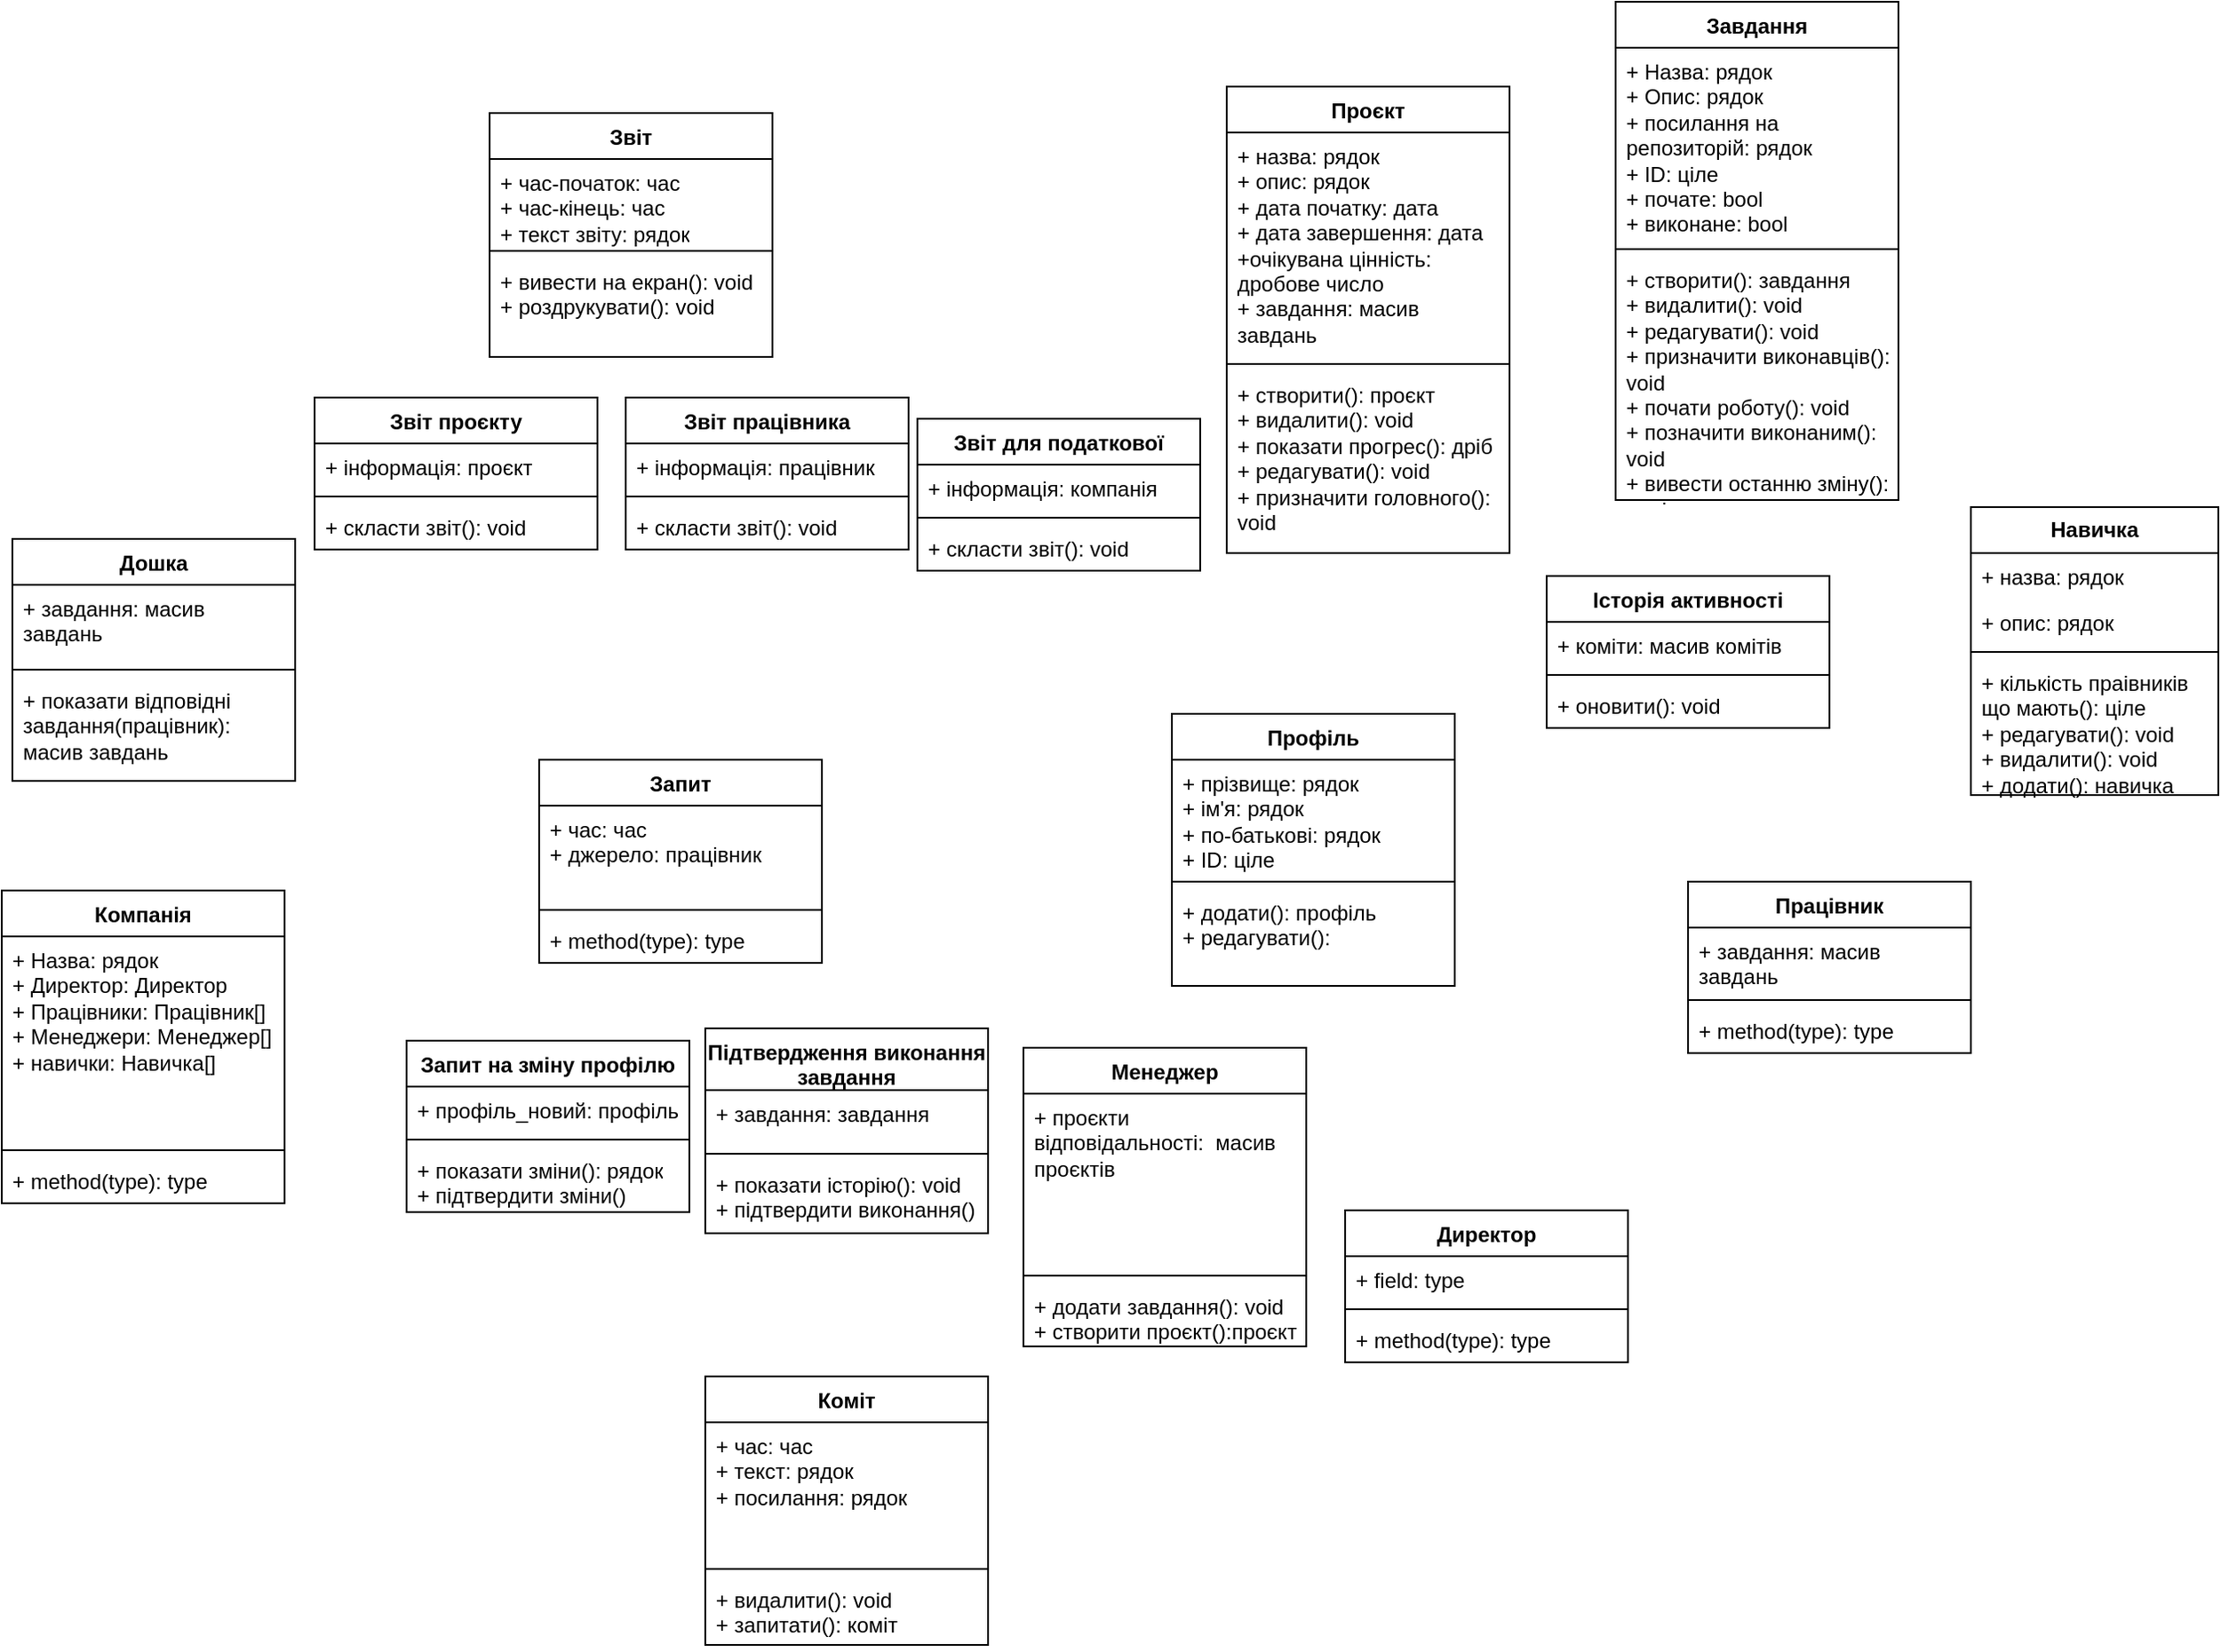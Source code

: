 <mxfile version="24.0.7" type="github">
  <diagram name="Сторінка-1" id="wndHHUxONTHjifHZyyzE">
    <mxGraphModel dx="1056" dy="731" grid="0" gridSize="10" guides="1" tooltips="1" connect="1" arrows="1" fold="1" page="0" pageScale="1" pageWidth="827" pageHeight="1169" math="0" shadow="0">
      <root>
        <mxCell id="0" />
        <mxCell id="1" parent="0" />
        <mxCell id="Brq1ZZWE5Lci2YKcBxoo-1" value="Проєкт" style="swimlane;fontStyle=1;align=center;verticalAlign=top;childLayout=stackLayout;horizontal=1;startSize=26;horizontalStack=0;resizeParent=1;resizeParentMax=0;resizeLast=0;collapsible=1;marginBottom=0;whiteSpace=wrap;html=1;" parent="1" vertex="1">
          <mxGeometry x="380" y="-318" width="160" height="264" as="geometry" />
        </mxCell>
        <mxCell id="Brq1ZZWE5Lci2YKcBxoo-2" value="+ назва: рядок&lt;br&gt;+ опис: рядок&lt;br&gt;+ дата початку: дата&lt;br&gt;+ дата завершення: дата&lt;br&gt;+очікувана цінність:&amp;nbsp; дробове число&lt;br&gt;+ завдання: масив завдань" style="text;strokeColor=none;fillColor=none;align=left;verticalAlign=top;spacingLeft=4;spacingRight=4;overflow=hidden;rotatable=0;points=[[0,0.5],[1,0.5]];portConstraint=eastwest;whiteSpace=wrap;html=1;" parent="Brq1ZZWE5Lci2YKcBxoo-1" vertex="1">
          <mxGeometry y="26" width="160" height="127" as="geometry" />
        </mxCell>
        <mxCell id="Brq1ZZWE5Lci2YKcBxoo-3" value="" style="line;strokeWidth=1;fillColor=none;align=left;verticalAlign=middle;spacingTop=-1;spacingLeft=3;spacingRight=3;rotatable=0;labelPosition=right;points=[];portConstraint=eastwest;strokeColor=inherit;" parent="Brq1ZZWE5Lci2YKcBxoo-1" vertex="1">
          <mxGeometry y="153" width="160" height="8" as="geometry" />
        </mxCell>
        <mxCell id="Brq1ZZWE5Lci2YKcBxoo-4" value="+ створити(): проєкт&lt;br&gt;+ видалити(): void&lt;br&gt;+ показати прогрес(): дріб&lt;br&gt;+ редагувати(): void&lt;br&gt;+ призначити головного(): void" style="text;strokeColor=none;fillColor=none;align=left;verticalAlign=top;spacingLeft=4;spacingRight=4;overflow=hidden;rotatable=0;points=[[0,0.5],[1,0.5]];portConstraint=eastwest;whiteSpace=wrap;html=1;" parent="Brq1ZZWE5Lci2YKcBxoo-1" vertex="1">
          <mxGeometry y="161" width="160" height="103" as="geometry" />
        </mxCell>
        <mxCell id="Brq1ZZWE5Lci2YKcBxoo-7" value="Завдання" style="swimlane;fontStyle=1;align=center;verticalAlign=top;childLayout=stackLayout;horizontal=1;startSize=26;horizontalStack=0;resizeParent=1;resizeParentMax=0;resizeLast=0;collapsible=1;marginBottom=0;whiteSpace=wrap;html=1;" parent="1" vertex="1">
          <mxGeometry x="600" y="-366" width="160" height="282" as="geometry" />
        </mxCell>
        <mxCell id="Brq1ZZWE5Lci2YKcBxoo-8" value="+ Назва: рядок&lt;br&gt;+ Опис: рядок&lt;br&gt;+ посилання на репозиторій: рядок&lt;br&gt;+ ID: ціле&lt;br&gt;+ почате: bool&lt;br&gt;+ виконане: bool" style="text;strokeColor=none;fillColor=none;align=left;verticalAlign=top;spacingLeft=4;spacingRight=4;overflow=hidden;rotatable=0;points=[[0,0.5],[1,0.5]];portConstraint=eastwest;whiteSpace=wrap;html=1;" parent="Brq1ZZWE5Lci2YKcBxoo-7" vertex="1">
          <mxGeometry y="26" width="160" height="110" as="geometry" />
        </mxCell>
        <mxCell id="Brq1ZZWE5Lci2YKcBxoo-9" value="" style="line;strokeWidth=1;fillColor=none;align=left;verticalAlign=middle;spacingTop=-1;spacingLeft=3;spacingRight=3;rotatable=0;labelPosition=right;points=[];portConstraint=eastwest;strokeColor=inherit;" parent="Brq1ZZWE5Lci2YKcBxoo-7" vertex="1">
          <mxGeometry y="136" width="160" height="8" as="geometry" />
        </mxCell>
        <mxCell id="Brq1ZZWE5Lci2YKcBxoo-10" value="+ створити(): завдання&lt;br&gt;+ видалити(): void&lt;br&gt;+ редагувати(): void&lt;br&gt;+ призначити виконавців(): void&lt;br&gt;+ почати роботу(): void&lt;br&gt;+ позначити виконаним(): void&lt;br&gt;+ вивести останню зміну(): коміт" style="text;strokeColor=none;fillColor=none;align=left;verticalAlign=top;spacingLeft=4;spacingRight=4;overflow=hidden;rotatable=0;points=[[0,0.5],[1,0.5]];portConstraint=eastwest;whiteSpace=wrap;html=1;" parent="Brq1ZZWE5Lci2YKcBxoo-7" vertex="1">
          <mxGeometry y="144" width="160" height="138" as="geometry" />
        </mxCell>
        <mxCell id="Brq1ZZWE5Lci2YKcBxoo-11" value="Профіль" style="swimlane;fontStyle=1;align=center;verticalAlign=top;childLayout=stackLayout;horizontal=1;startSize=26;horizontalStack=0;resizeParent=1;resizeParentMax=0;resizeLast=0;collapsible=1;marginBottom=0;whiteSpace=wrap;html=1;" parent="1" vertex="1">
          <mxGeometry x="349" y="37" width="160" height="154" as="geometry" />
        </mxCell>
        <mxCell id="Brq1ZZWE5Lci2YKcBxoo-12" value="+ прізвище: рядок&lt;br style=&quot;border-color: var(--border-color);&quot;&gt;+ ім&#39;я: рядок&lt;br style=&quot;border-color: var(--border-color);&quot;&gt;+ по-батькові: рядок&lt;br style=&quot;border-color: var(--border-color);&quot;&gt;+ ID: ціле" style="text;strokeColor=none;fillColor=none;align=left;verticalAlign=top;spacingLeft=4;spacingRight=4;overflow=hidden;rotatable=0;points=[[0,0.5],[1,0.5]];portConstraint=eastwest;whiteSpace=wrap;html=1;" parent="Brq1ZZWE5Lci2YKcBxoo-11" vertex="1">
          <mxGeometry y="26" width="160" height="65" as="geometry" />
        </mxCell>
        <mxCell id="Brq1ZZWE5Lci2YKcBxoo-13" value="" style="line;strokeWidth=1;fillColor=none;align=left;verticalAlign=middle;spacingTop=-1;spacingLeft=3;spacingRight=3;rotatable=0;labelPosition=right;points=[];portConstraint=eastwest;strokeColor=inherit;" parent="Brq1ZZWE5Lci2YKcBxoo-11" vertex="1">
          <mxGeometry y="91" width="160" height="8" as="geometry" />
        </mxCell>
        <mxCell id="Brq1ZZWE5Lci2YKcBxoo-14" value="+ додати(): профіль&lt;br&gt;+ редагувати():&amp;nbsp;" style="text;strokeColor=none;fillColor=none;align=left;verticalAlign=top;spacingLeft=4;spacingRight=4;overflow=hidden;rotatable=0;points=[[0,0.5],[1,0.5]];portConstraint=eastwest;whiteSpace=wrap;html=1;" parent="Brq1ZZWE5Lci2YKcBxoo-11" vertex="1">
          <mxGeometry y="99" width="160" height="55" as="geometry" />
        </mxCell>
        <mxCell id="Brq1ZZWE5Lci2YKcBxoo-15" value="Звіт" style="swimlane;fontStyle=1;align=center;verticalAlign=top;childLayout=stackLayout;horizontal=1;startSize=26;horizontalStack=0;resizeParent=1;resizeParentMax=0;resizeLast=0;collapsible=1;marginBottom=0;whiteSpace=wrap;html=1;" parent="1" vertex="1">
          <mxGeometry x="-37" y="-303" width="160" height="138" as="geometry" />
        </mxCell>
        <mxCell id="Brq1ZZWE5Lci2YKcBxoo-16" value="+ час-початок: час&lt;div&gt;+ час-кінець: час&lt;/div&gt;&lt;div&gt;+ текст звіту: рядок&lt;/div&gt;&lt;div&gt;+ ID: ціле&lt;/div&gt;" style="text;strokeColor=none;fillColor=none;align=left;verticalAlign=top;spacingLeft=4;spacingRight=4;overflow=hidden;rotatable=0;points=[[0,0.5],[1,0.5]];portConstraint=eastwest;whiteSpace=wrap;html=1;" parent="Brq1ZZWE5Lci2YKcBxoo-15" vertex="1">
          <mxGeometry y="26" width="160" height="48" as="geometry" />
        </mxCell>
        <mxCell id="Brq1ZZWE5Lci2YKcBxoo-17" value="" style="line;strokeWidth=1;fillColor=none;align=left;verticalAlign=middle;spacingTop=-1;spacingLeft=3;spacingRight=3;rotatable=0;labelPosition=right;points=[];portConstraint=eastwest;strokeColor=inherit;" parent="Brq1ZZWE5Lci2YKcBxoo-15" vertex="1">
          <mxGeometry y="74" width="160" height="8" as="geometry" />
        </mxCell>
        <mxCell id="Brq1ZZWE5Lci2YKcBxoo-18" value="+ вивести на екран(): void&lt;div&gt;+ роздрукувати(): void&lt;/div&gt;" style="text;strokeColor=none;fillColor=none;align=left;verticalAlign=top;spacingLeft=4;spacingRight=4;overflow=hidden;rotatable=0;points=[[0,0.5],[1,0.5]];portConstraint=eastwest;whiteSpace=wrap;html=1;" parent="Brq1ZZWE5Lci2YKcBxoo-15" vertex="1">
          <mxGeometry y="82" width="160" height="56" as="geometry" />
        </mxCell>
        <mxCell id="Brq1ZZWE5Lci2YKcBxoo-19" value="Коміт" style="swimlane;fontStyle=1;align=center;verticalAlign=top;childLayout=stackLayout;horizontal=1;startSize=26;horizontalStack=0;resizeParent=1;resizeParentMax=0;resizeLast=0;collapsible=1;marginBottom=0;whiteSpace=wrap;html=1;" parent="1" vertex="1">
          <mxGeometry x="85" y="412" width="160" height="152" as="geometry" />
        </mxCell>
        <mxCell id="Brq1ZZWE5Lci2YKcBxoo-20" value="+ час: час&lt;br&gt;+ текст: рядок&lt;br&gt;+ посилання: рядок" style="text;strokeColor=none;fillColor=none;align=left;verticalAlign=top;spacingLeft=4;spacingRight=4;overflow=hidden;rotatable=0;points=[[0,0.5],[1,0.5]];portConstraint=eastwest;whiteSpace=wrap;html=1;" parent="Brq1ZZWE5Lci2YKcBxoo-19" vertex="1">
          <mxGeometry y="26" width="160" height="79" as="geometry" />
        </mxCell>
        <mxCell id="Brq1ZZWE5Lci2YKcBxoo-21" value="" style="line;strokeWidth=1;fillColor=none;align=left;verticalAlign=middle;spacingTop=-1;spacingLeft=3;spacingRight=3;rotatable=0;labelPosition=right;points=[];portConstraint=eastwest;strokeColor=inherit;" parent="Brq1ZZWE5Lci2YKcBxoo-19" vertex="1">
          <mxGeometry y="105" width="160" height="8" as="geometry" />
        </mxCell>
        <mxCell id="Brq1ZZWE5Lci2YKcBxoo-22" value="+ видалити(): void&lt;br&gt;+ запитати(): коміт" style="text;strokeColor=none;fillColor=none;align=left;verticalAlign=top;spacingLeft=4;spacingRight=4;overflow=hidden;rotatable=0;points=[[0,0.5],[1,0.5]];portConstraint=eastwest;whiteSpace=wrap;html=1;" parent="Brq1ZZWE5Lci2YKcBxoo-19" vertex="1">
          <mxGeometry y="113" width="160" height="39" as="geometry" />
        </mxCell>
        <mxCell id="Brq1ZZWE5Lci2YKcBxoo-23" value="Менеджер" style="swimlane;fontStyle=1;align=center;verticalAlign=top;childLayout=stackLayout;horizontal=1;startSize=26;horizontalStack=0;resizeParent=1;resizeParentMax=0;resizeLast=0;collapsible=1;marginBottom=0;whiteSpace=wrap;html=1;" parent="1" vertex="1">
          <mxGeometry x="265" y="226" width="160" height="169" as="geometry" />
        </mxCell>
        <mxCell id="Brq1ZZWE5Lci2YKcBxoo-24" value="+ проєкти відповідальності:&amp;nbsp; масив проєктів" style="text;strokeColor=none;fillColor=none;align=left;verticalAlign=top;spacingLeft=4;spacingRight=4;overflow=hidden;rotatable=0;points=[[0,0.5],[1,0.5]];portConstraint=eastwest;whiteSpace=wrap;html=1;" parent="Brq1ZZWE5Lci2YKcBxoo-23" vertex="1">
          <mxGeometry y="26" width="160" height="99" as="geometry" />
        </mxCell>
        <mxCell id="Brq1ZZWE5Lci2YKcBxoo-25" value="" style="line;strokeWidth=1;fillColor=none;align=left;verticalAlign=middle;spacingTop=-1;spacingLeft=3;spacingRight=3;rotatable=0;labelPosition=right;points=[];portConstraint=eastwest;strokeColor=inherit;" parent="Brq1ZZWE5Lci2YKcBxoo-23" vertex="1">
          <mxGeometry y="125" width="160" height="8" as="geometry" />
        </mxCell>
        <mxCell id="Brq1ZZWE5Lci2YKcBxoo-26" value="+ додати завдання(): void&lt;br&gt;+ створити проєкт():проєкт" style="text;strokeColor=none;fillColor=none;align=left;verticalAlign=top;spacingLeft=4;spacingRight=4;overflow=hidden;rotatable=0;points=[[0,0.5],[1,0.5]];portConstraint=eastwest;whiteSpace=wrap;html=1;" parent="Brq1ZZWE5Lci2YKcBxoo-23" vertex="1">
          <mxGeometry y="133" width="160" height="36" as="geometry" />
        </mxCell>
        <mxCell id="Brq1ZZWE5Lci2YKcBxoo-27" value="Працівник" style="swimlane;fontStyle=1;align=center;verticalAlign=top;childLayout=stackLayout;horizontal=1;startSize=26;horizontalStack=0;resizeParent=1;resizeParentMax=0;resizeLast=0;collapsible=1;marginBottom=0;whiteSpace=wrap;html=1;" parent="1" vertex="1">
          <mxGeometry x="641" y="132" width="160" height="97" as="geometry" />
        </mxCell>
        <mxCell id="Brq1ZZWE5Lci2YKcBxoo-28" value="+ завдання: масив завдань" style="text;strokeColor=none;fillColor=none;align=left;verticalAlign=top;spacingLeft=4;spacingRight=4;overflow=hidden;rotatable=0;points=[[0,0.5],[1,0.5]];portConstraint=eastwest;whiteSpace=wrap;html=1;" parent="Brq1ZZWE5Lci2YKcBxoo-27" vertex="1">
          <mxGeometry y="26" width="160" height="37" as="geometry" />
        </mxCell>
        <mxCell id="Brq1ZZWE5Lci2YKcBxoo-29" value="" style="line;strokeWidth=1;fillColor=none;align=left;verticalAlign=middle;spacingTop=-1;spacingLeft=3;spacingRight=3;rotatable=0;labelPosition=right;points=[];portConstraint=eastwest;strokeColor=inherit;" parent="Brq1ZZWE5Lci2YKcBxoo-27" vertex="1">
          <mxGeometry y="63" width="160" height="8" as="geometry" />
        </mxCell>
        <mxCell id="Brq1ZZWE5Lci2YKcBxoo-30" value="+ method(type): type" style="text;strokeColor=none;fillColor=none;align=left;verticalAlign=top;spacingLeft=4;spacingRight=4;overflow=hidden;rotatable=0;points=[[0,0.5],[1,0.5]];portConstraint=eastwest;whiteSpace=wrap;html=1;" parent="Brq1ZZWE5Lci2YKcBxoo-27" vertex="1">
          <mxGeometry y="71" width="160" height="26" as="geometry" />
        </mxCell>
        <mxCell id="Brq1ZZWE5Lci2YKcBxoo-31" value="Компанія" style="swimlane;fontStyle=1;align=center;verticalAlign=top;childLayout=stackLayout;horizontal=1;startSize=26;horizontalStack=0;resizeParent=1;resizeParentMax=0;resizeLast=0;collapsible=1;marginBottom=0;whiteSpace=wrap;html=1;" parent="1" vertex="1">
          <mxGeometry x="-313" y="137" width="160" height="177" as="geometry" />
        </mxCell>
        <mxCell id="Brq1ZZWE5Lci2YKcBxoo-32" value="+ Назва: рядок&lt;br&gt;+ Директор: Директор&lt;br&gt;+ Працівники: Працівник[]&lt;br&gt;+ Менеджери: Менеджер[]&lt;br&gt;+ навички: Навичка[]&lt;div&gt;&lt;br/&gt;&lt;/div&gt;" style="text;strokeColor=none;fillColor=none;align=left;verticalAlign=top;spacingLeft=4;spacingRight=4;overflow=hidden;rotatable=0;points=[[0,0.5],[1,0.5]];portConstraint=eastwest;whiteSpace=wrap;html=1;" parent="Brq1ZZWE5Lci2YKcBxoo-31" vertex="1">
          <mxGeometry y="26" width="160" height="117" as="geometry" />
        </mxCell>
        <mxCell id="Brq1ZZWE5Lci2YKcBxoo-33" value="" style="line;strokeWidth=1;fillColor=none;align=left;verticalAlign=middle;spacingTop=-1;spacingLeft=3;spacingRight=3;rotatable=0;labelPosition=right;points=[];portConstraint=eastwest;strokeColor=inherit;" parent="Brq1ZZWE5Lci2YKcBxoo-31" vertex="1">
          <mxGeometry y="143" width="160" height="8" as="geometry" />
        </mxCell>
        <mxCell id="Brq1ZZWE5Lci2YKcBxoo-34" value="+ method(type): type" style="text;strokeColor=none;fillColor=none;align=left;verticalAlign=top;spacingLeft=4;spacingRight=4;overflow=hidden;rotatable=0;points=[[0,0.5],[1,0.5]];portConstraint=eastwest;whiteSpace=wrap;html=1;" parent="Brq1ZZWE5Lci2YKcBxoo-31" vertex="1">
          <mxGeometry y="151" width="160" height="26" as="geometry" />
        </mxCell>
        <mxCell id="Brq1ZZWE5Lci2YKcBxoo-39" value="Директор" style="swimlane;fontStyle=1;align=center;verticalAlign=top;childLayout=stackLayout;horizontal=1;startSize=26;horizontalStack=0;resizeParent=1;resizeParentMax=0;resizeLast=0;collapsible=1;marginBottom=0;whiteSpace=wrap;html=1;" parent="1" vertex="1">
          <mxGeometry x="447" y="318" width="160" height="86" as="geometry" />
        </mxCell>
        <mxCell id="Brq1ZZWE5Lci2YKcBxoo-40" value="+ field: type" style="text;strokeColor=none;fillColor=none;align=left;verticalAlign=top;spacingLeft=4;spacingRight=4;overflow=hidden;rotatable=0;points=[[0,0.5],[1,0.5]];portConstraint=eastwest;whiteSpace=wrap;html=1;" parent="Brq1ZZWE5Lci2YKcBxoo-39" vertex="1">
          <mxGeometry y="26" width="160" height="26" as="geometry" />
        </mxCell>
        <mxCell id="Brq1ZZWE5Lci2YKcBxoo-41" value="" style="line;strokeWidth=1;fillColor=none;align=left;verticalAlign=middle;spacingTop=-1;spacingLeft=3;spacingRight=3;rotatable=0;labelPosition=right;points=[];portConstraint=eastwest;strokeColor=inherit;" parent="Brq1ZZWE5Lci2YKcBxoo-39" vertex="1">
          <mxGeometry y="52" width="160" height="8" as="geometry" />
        </mxCell>
        <mxCell id="Brq1ZZWE5Lci2YKcBxoo-42" value="+ method(type): type" style="text;strokeColor=none;fillColor=none;align=left;verticalAlign=top;spacingLeft=4;spacingRight=4;overflow=hidden;rotatable=0;points=[[0,0.5],[1,0.5]];portConstraint=eastwest;whiteSpace=wrap;html=1;" parent="Brq1ZZWE5Lci2YKcBxoo-39" vertex="1">
          <mxGeometry y="60" width="160" height="26" as="geometry" />
        </mxCell>
        <mxCell id="Brq1ZZWE5Lci2YKcBxoo-47" value="&lt;b&gt;Навичка&lt;/b&gt;" style="swimlane;fontStyle=0;childLayout=stackLayout;horizontal=1;startSize=26;fillColor=none;horizontalStack=0;resizeParent=1;resizeParentMax=0;resizeLast=0;collapsible=1;marginBottom=0;whiteSpace=wrap;html=1;" parent="1" vertex="1">
          <mxGeometry x="801" y="-80" width="140" height="163" as="geometry" />
        </mxCell>
        <mxCell id="Brq1ZZWE5Lci2YKcBxoo-48" value="+ назва: рядок" style="text;strokeColor=none;fillColor=none;align=left;verticalAlign=top;spacingLeft=4;spacingRight=4;overflow=hidden;rotatable=0;points=[[0,0.5],[1,0.5]];portConstraint=eastwest;whiteSpace=wrap;html=1;" parent="Brq1ZZWE5Lci2YKcBxoo-47" vertex="1">
          <mxGeometry y="26" width="140" height="26" as="geometry" />
        </mxCell>
        <mxCell id="Brq1ZZWE5Lci2YKcBxoo-49" value="+ опис: рядок" style="text;strokeColor=none;fillColor=none;align=left;verticalAlign=top;spacingLeft=4;spacingRight=4;overflow=hidden;rotatable=0;points=[[0,0.5],[1,0.5]];portConstraint=eastwest;whiteSpace=wrap;html=1;" parent="Brq1ZZWE5Lci2YKcBxoo-47" vertex="1">
          <mxGeometry y="52" width="140" height="26" as="geometry" />
        </mxCell>
        <mxCell id="Brq1ZZWE5Lci2YKcBxoo-53" value="" style="line;strokeWidth=1;fillColor=none;align=left;verticalAlign=middle;spacingTop=-1;spacingLeft=3;spacingRight=3;rotatable=0;labelPosition=right;points=[];portConstraint=eastwest;strokeColor=inherit;" parent="Brq1ZZWE5Lci2YKcBxoo-47" vertex="1">
          <mxGeometry y="78" width="140" height="8" as="geometry" />
        </mxCell>
        <mxCell id="Brq1ZZWE5Lci2YKcBxoo-52" value="+ кількість праівників що мають(): ціле&lt;br&gt;+ редагувати(): void&lt;br&gt;+ видалити(): void&lt;br&gt;+ додати(): навичка" style="text;strokeColor=none;fillColor=none;align=left;verticalAlign=top;spacingLeft=4;spacingRight=4;overflow=hidden;rotatable=0;points=[[0,0.5],[1,0.5]];portConstraint=eastwest;whiteSpace=wrap;html=1;" parent="Brq1ZZWE5Lci2YKcBxoo-47" vertex="1">
          <mxGeometry y="86" width="140" height="77" as="geometry" />
        </mxCell>
        <mxCell id="Brq1ZZWE5Lci2YKcBxoo-58" value="Дошка" style="swimlane;fontStyle=1;align=center;verticalAlign=top;childLayout=stackLayout;horizontal=1;startSize=26;horizontalStack=0;resizeParent=1;resizeParentMax=0;resizeLast=0;collapsible=1;marginBottom=0;whiteSpace=wrap;html=1;" parent="1" vertex="1">
          <mxGeometry x="-307" y="-62" width="160" height="137" as="geometry" />
        </mxCell>
        <mxCell id="Brq1ZZWE5Lci2YKcBxoo-59" value="+ завдання: масив завдань" style="text;strokeColor=none;fillColor=none;align=left;verticalAlign=top;spacingLeft=4;spacingRight=4;overflow=hidden;rotatable=0;points=[[0,0.5],[1,0.5]];portConstraint=eastwest;whiteSpace=wrap;html=1;" parent="Brq1ZZWE5Lci2YKcBxoo-58" vertex="1">
          <mxGeometry y="26" width="160" height="44" as="geometry" />
        </mxCell>
        <mxCell id="Brq1ZZWE5Lci2YKcBxoo-60" value="" style="line;strokeWidth=1;fillColor=none;align=left;verticalAlign=middle;spacingTop=-1;spacingLeft=3;spacingRight=3;rotatable=0;labelPosition=right;points=[];portConstraint=eastwest;strokeColor=inherit;" parent="Brq1ZZWE5Lci2YKcBxoo-58" vertex="1">
          <mxGeometry y="70" width="160" height="8" as="geometry" />
        </mxCell>
        <mxCell id="Brq1ZZWE5Lci2YKcBxoo-61" value="+ показати відповідні завдання(працівник): масив завдань" style="text;strokeColor=none;fillColor=none;align=left;verticalAlign=top;spacingLeft=4;spacingRight=4;overflow=hidden;rotatable=0;points=[[0,0.5],[1,0.5]];portConstraint=eastwest;whiteSpace=wrap;html=1;" parent="Brq1ZZWE5Lci2YKcBxoo-58" vertex="1">
          <mxGeometry y="78" width="160" height="59" as="geometry" />
        </mxCell>
        <mxCell id="Brq1ZZWE5Lci2YKcBxoo-62" value="Запит" style="swimlane;fontStyle=1;align=center;verticalAlign=top;childLayout=stackLayout;horizontal=1;startSize=26;horizontalStack=0;resizeParent=1;resizeParentMax=0;resizeLast=0;collapsible=1;marginBottom=0;whiteSpace=wrap;html=1;" parent="1" vertex="1">
          <mxGeometry x="-9" y="63" width="160" height="115" as="geometry" />
        </mxCell>
        <mxCell id="Brq1ZZWE5Lci2YKcBxoo-63" value="+ час: час&lt;div&gt;+ джерело: працівник&lt;/div&gt;" style="text;strokeColor=none;fillColor=none;align=left;verticalAlign=top;spacingLeft=4;spacingRight=4;overflow=hidden;rotatable=0;points=[[0,0.5],[1,0.5]];portConstraint=eastwest;whiteSpace=wrap;html=1;" parent="Brq1ZZWE5Lci2YKcBxoo-62" vertex="1">
          <mxGeometry y="26" width="160" height="55" as="geometry" />
        </mxCell>
        <mxCell id="Brq1ZZWE5Lci2YKcBxoo-64" value="" style="line;strokeWidth=1;fillColor=none;align=left;verticalAlign=middle;spacingTop=-1;spacingLeft=3;spacingRight=3;rotatable=0;labelPosition=right;points=[];portConstraint=eastwest;strokeColor=inherit;" parent="Brq1ZZWE5Lci2YKcBxoo-62" vertex="1">
          <mxGeometry y="81" width="160" height="8" as="geometry" />
        </mxCell>
        <mxCell id="Brq1ZZWE5Lci2YKcBxoo-65" value="+ method(type): type" style="text;strokeColor=none;fillColor=none;align=left;verticalAlign=top;spacingLeft=4;spacingRight=4;overflow=hidden;rotatable=0;points=[[0,0.5],[1,0.5]];portConstraint=eastwest;whiteSpace=wrap;html=1;" parent="Brq1ZZWE5Lci2YKcBxoo-62" vertex="1">
          <mxGeometry y="89" width="160" height="26" as="geometry" />
        </mxCell>
        <mxCell id="Brq1ZZWE5Lci2YKcBxoo-66" value="Запит на зміну профілю" style="swimlane;fontStyle=1;align=center;verticalAlign=top;childLayout=stackLayout;horizontal=1;startSize=26;horizontalStack=0;resizeParent=1;resizeParentMax=0;resizeLast=0;collapsible=1;marginBottom=0;whiteSpace=wrap;html=1;" parent="1" vertex="1">
          <mxGeometry x="-84" y="222" width="160" height="97" as="geometry" />
        </mxCell>
        <mxCell id="Brq1ZZWE5Lci2YKcBxoo-67" value="+ профіль_новий: профіль" style="text;strokeColor=none;fillColor=none;align=left;verticalAlign=top;spacingLeft=4;spacingRight=4;overflow=hidden;rotatable=0;points=[[0,0.5],[1,0.5]];portConstraint=eastwest;whiteSpace=wrap;html=1;" parent="Brq1ZZWE5Lci2YKcBxoo-66" vertex="1">
          <mxGeometry y="26" width="160" height="26" as="geometry" />
        </mxCell>
        <mxCell id="Brq1ZZWE5Lci2YKcBxoo-68" value="" style="line;strokeWidth=1;fillColor=none;align=left;verticalAlign=middle;spacingTop=-1;spacingLeft=3;spacingRight=3;rotatable=0;labelPosition=right;points=[];portConstraint=eastwest;strokeColor=inherit;" parent="Brq1ZZWE5Lci2YKcBxoo-66" vertex="1">
          <mxGeometry y="52" width="160" height="8" as="geometry" />
        </mxCell>
        <mxCell id="Brq1ZZWE5Lci2YKcBxoo-69" value="+ показати зміни(): рядок&lt;div&gt;+ підтвердити зміни()&lt;/div&gt;" style="text;strokeColor=none;fillColor=none;align=left;verticalAlign=top;spacingLeft=4;spacingRight=4;overflow=hidden;rotatable=0;points=[[0,0.5],[1,0.5]];portConstraint=eastwest;whiteSpace=wrap;html=1;" parent="Brq1ZZWE5Lci2YKcBxoo-66" vertex="1">
          <mxGeometry y="60" width="160" height="37" as="geometry" />
        </mxCell>
        <mxCell id="Brq1ZZWE5Lci2YKcBxoo-71" value="Історія активності" style="swimlane;fontStyle=1;align=center;verticalAlign=top;childLayout=stackLayout;horizontal=1;startSize=26;horizontalStack=0;resizeParent=1;resizeParentMax=0;resizeLast=0;collapsible=1;marginBottom=0;whiteSpace=wrap;html=1;" parent="1" vertex="1">
          <mxGeometry x="561" y="-41" width="160" height="86" as="geometry" />
        </mxCell>
        <mxCell id="Brq1ZZWE5Lci2YKcBxoo-72" value="+ коміти: масив комітів" style="text;strokeColor=none;fillColor=none;align=left;verticalAlign=top;spacingLeft=4;spacingRight=4;overflow=hidden;rotatable=0;points=[[0,0.5],[1,0.5]];portConstraint=eastwest;whiteSpace=wrap;html=1;" parent="Brq1ZZWE5Lci2YKcBxoo-71" vertex="1">
          <mxGeometry y="26" width="160" height="26" as="geometry" />
        </mxCell>
        <mxCell id="Brq1ZZWE5Lci2YKcBxoo-73" value="" style="line;strokeWidth=1;fillColor=none;align=left;verticalAlign=middle;spacingTop=-1;spacingLeft=3;spacingRight=3;rotatable=0;labelPosition=right;points=[];portConstraint=eastwest;strokeColor=inherit;" parent="Brq1ZZWE5Lci2YKcBxoo-71" vertex="1">
          <mxGeometry y="52" width="160" height="8" as="geometry" />
        </mxCell>
        <mxCell id="Brq1ZZWE5Lci2YKcBxoo-74" value="+ оновити(): void" style="text;strokeColor=none;fillColor=none;align=left;verticalAlign=top;spacingLeft=4;spacingRight=4;overflow=hidden;rotatable=0;points=[[0,0.5],[1,0.5]];portConstraint=eastwest;whiteSpace=wrap;html=1;" parent="Brq1ZZWE5Lci2YKcBxoo-71" vertex="1">
          <mxGeometry y="60" width="160" height="26" as="geometry" />
        </mxCell>
        <mxCell id="Y7ODe3QfuQIOJ7MeuVfG-1" value="Звіт проєкту" style="swimlane;fontStyle=1;align=center;verticalAlign=top;childLayout=stackLayout;horizontal=1;startSize=26;horizontalStack=0;resizeParent=1;resizeParentMax=0;resizeLast=0;collapsible=1;marginBottom=0;whiteSpace=wrap;html=1;" vertex="1" parent="1">
          <mxGeometry x="-136" y="-142" width="160" height="86" as="geometry" />
        </mxCell>
        <mxCell id="Y7ODe3QfuQIOJ7MeuVfG-2" value="+ інформація: проєкт" style="text;strokeColor=none;fillColor=none;align=left;verticalAlign=top;spacingLeft=4;spacingRight=4;overflow=hidden;rotatable=0;points=[[0,0.5],[1,0.5]];portConstraint=eastwest;whiteSpace=wrap;html=1;" vertex="1" parent="Y7ODe3QfuQIOJ7MeuVfG-1">
          <mxGeometry y="26" width="160" height="26" as="geometry" />
        </mxCell>
        <mxCell id="Y7ODe3QfuQIOJ7MeuVfG-3" value="" style="line;strokeWidth=1;fillColor=none;align=left;verticalAlign=middle;spacingTop=-1;spacingLeft=3;spacingRight=3;rotatable=0;labelPosition=right;points=[];portConstraint=eastwest;strokeColor=inherit;" vertex="1" parent="Y7ODe3QfuQIOJ7MeuVfG-1">
          <mxGeometry y="52" width="160" height="8" as="geometry" />
        </mxCell>
        <mxCell id="Y7ODe3QfuQIOJ7MeuVfG-4" value="+ скласти звіт(): void" style="text;strokeColor=none;fillColor=none;align=left;verticalAlign=top;spacingLeft=4;spacingRight=4;overflow=hidden;rotatable=0;points=[[0,0.5],[1,0.5]];portConstraint=eastwest;whiteSpace=wrap;html=1;" vertex="1" parent="Y7ODe3QfuQIOJ7MeuVfG-1">
          <mxGeometry y="60" width="160" height="26" as="geometry" />
        </mxCell>
        <mxCell id="Y7ODe3QfuQIOJ7MeuVfG-5" value="Звіт працівника" style="swimlane;fontStyle=1;align=center;verticalAlign=top;childLayout=stackLayout;horizontal=1;startSize=26;horizontalStack=0;resizeParent=1;resizeParentMax=0;resizeLast=0;collapsible=1;marginBottom=0;whiteSpace=wrap;html=1;" vertex="1" parent="1">
          <mxGeometry x="40" y="-142" width="160" height="86" as="geometry" />
        </mxCell>
        <mxCell id="Y7ODe3QfuQIOJ7MeuVfG-6" value="+ інформація: працівник" style="text;strokeColor=none;fillColor=none;align=left;verticalAlign=top;spacingLeft=4;spacingRight=4;overflow=hidden;rotatable=0;points=[[0,0.5],[1,0.5]];portConstraint=eastwest;whiteSpace=wrap;html=1;" vertex="1" parent="Y7ODe3QfuQIOJ7MeuVfG-5">
          <mxGeometry y="26" width="160" height="26" as="geometry" />
        </mxCell>
        <mxCell id="Y7ODe3QfuQIOJ7MeuVfG-7" value="" style="line;strokeWidth=1;fillColor=none;align=left;verticalAlign=middle;spacingTop=-1;spacingLeft=3;spacingRight=3;rotatable=0;labelPosition=right;points=[];portConstraint=eastwest;strokeColor=inherit;" vertex="1" parent="Y7ODe3QfuQIOJ7MeuVfG-5">
          <mxGeometry y="52" width="160" height="8" as="geometry" />
        </mxCell>
        <mxCell id="Y7ODe3QfuQIOJ7MeuVfG-8" value="+ скласти звіт(): void" style="text;strokeColor=none;fillColor=none;align=left;verticalAlign=top;spacingLeft=4;spacingRight=4;overflow=hidden;rotatable=0;points=[[0,0.5],[1,0.5]];portConstraint=eastwest;whiteSpace=wrap;html=1;" vertex="1" parent="Y7ODe3QfuQIOJ7MeuVfG-5">
          <mxGeometry y="60" width="160" height="26" as="geometry" />
        </mxCell>
        <mxCell id="Y7ODe3QfuQIOJ7MeuVfG-9" value="Звіт для податкової" style="swimlane;fontStyle=1;align=center;verticalAlign=top;childLayout=stackLayout;horizontal=1;startSize=26;horizontalStack=0;resizeParent=1;resizeParentMax=0;resizeLast=0;collapsible=1;marginBottom=0;whiteSpace=wrap;html=1;" vertex="1" parent="1">
          <mxGeometry x="205" y="-130" width="160" height="86" as="geometry" />
        </mxCell>
        <mxCell id="Y7ODe3QfuQIOJ7MeuVfG-10" value="+ інформація: компанія" style="text;strokeColor=none;fillColor=none;align=left;verticalAlign=top;spacingLeft=4;spacingRight=4;overflow=hidden;rotatable=0;points=[[0,0.5],[1,0.5]];portConstraint=eastwest;whiteSpace=wrap;html=1;" vertex="1" parent="Y7ODe3QfuQIOJ7MeuVfG-9">
          <mxGeometry y="26" width="160" height="26" as="geometry" />
        </mxCell>
        <mxCell id="Y7ODe3QfuQIOJ7MeuVfG-11" value="" style="line;strokeWidth=1;fillColor=none;align=left;verticalAlign=middle;spacingTop=-1;spacingLeft=3;spacingRight=3;rotatable=0;labelPosition=right;points=[];portConstraint=eastwest;strokeColor=inherit;" vertex="1" parent="Y7ODe3QfuQIOJ7MeuVfG-9">
          <mxGeometry y="52" width="160" height="8" as="geometry" />
        </mxCell>
        <mxCell id="Y7ODe3QfuQIOJ7MeuVfG-12" value="+ скласти звіт(): void" style="text;strokeColor=none;fillColor=none;align=left;verticalAlign=top;spacingLeft=4;spacingRight=4;overflow=hidden;rotatable=0;points=[[0,0.5],[1,0.5]];portConstraint=eastwest;whiteSpace=wrap;html=1;" vertex="1" parent="Y7ODe3QfuQIOJ7MeuVfG-9">
          <mxGeometry y="60" width="160" height="26" as="geometry" />
        </mxCell>
        <mxCell id="Y7ODe3QfuQIOJ7MeuVfG-13" value="Підтвердження виконання завдання" style="swimlane;fontStyle=1;align=center;verticalAlign=top;childLayout=stackLayout;horizontal=1;startSize=35;horizontalStack=0;resizeParent=1;resizeParentMax=0;resizeLast=0;collapsible=1;marginBottom=0;whiteSpace=wrap;html=1;" vertex="1" parent="1">
          <mxGeometry x="85" y="215" width="160" height="116" as="geometry">
            <mxRectangle x="85" y="215" width="236" height="37" as="alternateBounds" />
          </mxGeometry>
        </mxCell>
        <mxCell id="Y7ODe3QfuQIOJ7MeuVfG-14" value="+ завдання: завдання" style="text;strokeColor=none;fillColor=none;align=left;verticalAlign=top;spacingLeft=4;spacingRight=4;overflow=hidden;rotatable=0;points=[[0,0.5],[1,0.5]];portConstraint=eastwest;whiteSpace=wrap;html=1;" vertex="1" parent="Y7ODe3QfuQIOJ7MeuVfG-13">
          <mxGeometry y="35" width="160" height="32" as="geometry" />
        </mxCell>
        <mxCell id="Y7ODe3QfuQIOJ7MeuVfG-15" value="" style="line;strokeWidth=1;fillColor=none;align=left;verticalAlign=middle;spacingTop=-1;spacingLeft=3;spacingRight=3;rotatable=0;labelPosition=right;points=[];portConstraint=eastwest;strokeColor=inherit;" vertex="1" parent="Y7ODe3QfuQIOJ7MeuVfG-13">
          <mxGeometry y="67" width="160" height="8" as="geometry" />
        </mxCell>
        <mxCell id="Y7ODe3QfuQIOJ7MeuVfG-16" value="+ показати історію(): void&lt;div&gt;+ підтвердити виконання()&lt;/div&gt;" style="text;strokeColor=none;fillColor=none;align=left;verticalAlign=top;spacingLeft=4;spacingRight=4;overflow=hidden;rotatable=0;points=[[0,0.5],[1,0.5]];portConstraint=eastwest;whiteSpace=wrap;html=1;" vertex="1" parent="Y7ODe3QfuQIOJ7MeuVfG-13">
          <mxGeometry y="75" width="160" height="41" as="geometry" />
        </mxCell>
      </root>
    </mxGraphModel>
  </diagram>
</mxfile>
